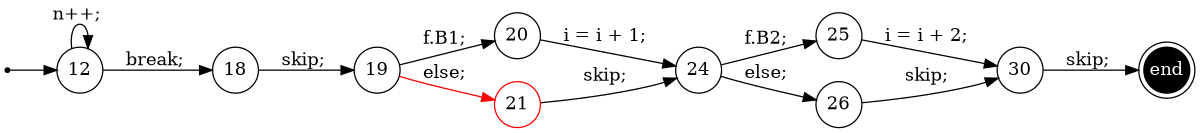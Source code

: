 digraph finite_state_machine {
	rankdir=LR
	size="8,5"
	93824994178208 [label = 12, shape = doublecircle, fixedsize = true]; 
	s93824994178208 [shape = point];
	e93824994173872 [shape = doublecircle, fixedsize = true, style = filled, fillcolor = black, fontcolor = white,  label = end];
	 93824994178208 [label = 12, shape = circle, fixedsize = true ];
	 93824994170560 [label = 18, shape = circle, fixedsize = true ];
	 93824994170896 [label = 19, shape = circle, fixedsize = true ];
	 93824994171728 [label = 20, shape = circle, fixedsize = true ];
	 93824994172480 [label = 21, shape = circle, color = red, fixedsize = true ];
	 93824994172256 [label = 24, shape = circle, fixedsize = true ];
	 93824994173344 [label = 25, shape = circle, fixedsize = true ];
	 93824994174096 [label = 26, shape = circle, fixedsize = true ];
	 93824994173872 [label = 30, shape = circle, fixedsize = true ];
	s93824994178208 -> 93824994178208;
	93824994178208 -> 93824994170560 [ label = "break; "];
	93824994178208 -> 93824994178208 [ label = "n++; "];
	93824994170560 -> 93824994170896 [ label = "skip; "];
	93824994170896 -> 93824994171728 [ label = "f.B1; "];
	93824994171728 -> 93824994172256 [ label = "i = i + 1; "];
	93824994170896 -> 93824994172480 [color = red, label = "else; "];
	93824994172480 -> 93824994172256 [ label = "skip; "];
	93824994172256 -> 93824994173344 [ label = "f.B2; "];
	93824994173344 -> 93824994173872 [ label = "i = i + 2; "];
	93824994172256 -> 93824994174096 [ label = "else; "];
	93824994174096 -> 93824994173872 [ label = "skip; "];
	93824994173872 -> e93824994173872 [ label = "skip; "];
}